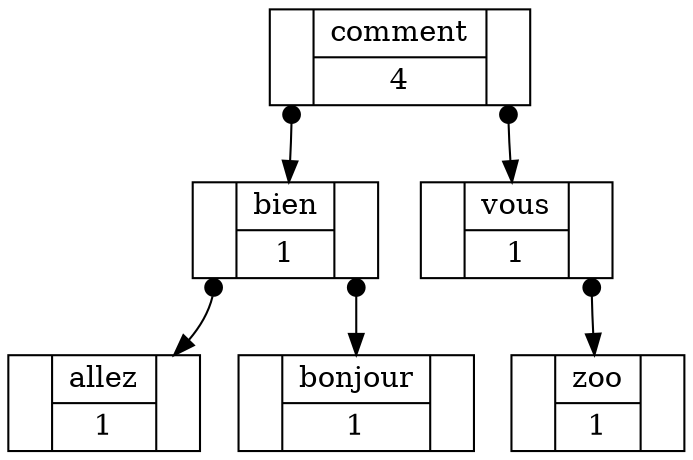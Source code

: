 digraph arbre {
    node [shape=record, height=.1]
    edge [tailclip=false, arrowtail=dot, dir=both];

    n0x55ccf0b50430 [label="<fg> | {comment | 4} | <fd>"];
    n0x55ccf0b502f0 [label="<fg> | {bien | 1} | <fd>"];
    n0x55ccf0b50390 [label="<fg> | {allez | 1} | <fd>"];
    n0x55ccf0b503e0 [label="<fg> | {bonjour | 1} | <fd>"];
    n0x55ccf0b502f0:fg -> n0x55ccf0b50390;
    n0x55ccf0b502f0:fd -> n0x55ccf0b503e0;
    n0x55ccf0b502a0 [label="<fg> | {vous | 1} | <fd>"];
    n0x55ccf0b50340 [label="<fg> | {zoo | 1} | <fd>"];
    n0x55ccf0b502a0:fd -> n0x55ccf0b50340;
    n0x55ccf0b50430:fg -> n0x55ccf0b502f0;
    n0x55ccf0b50430:fd -> n0x55ccf0b502a0;
}

